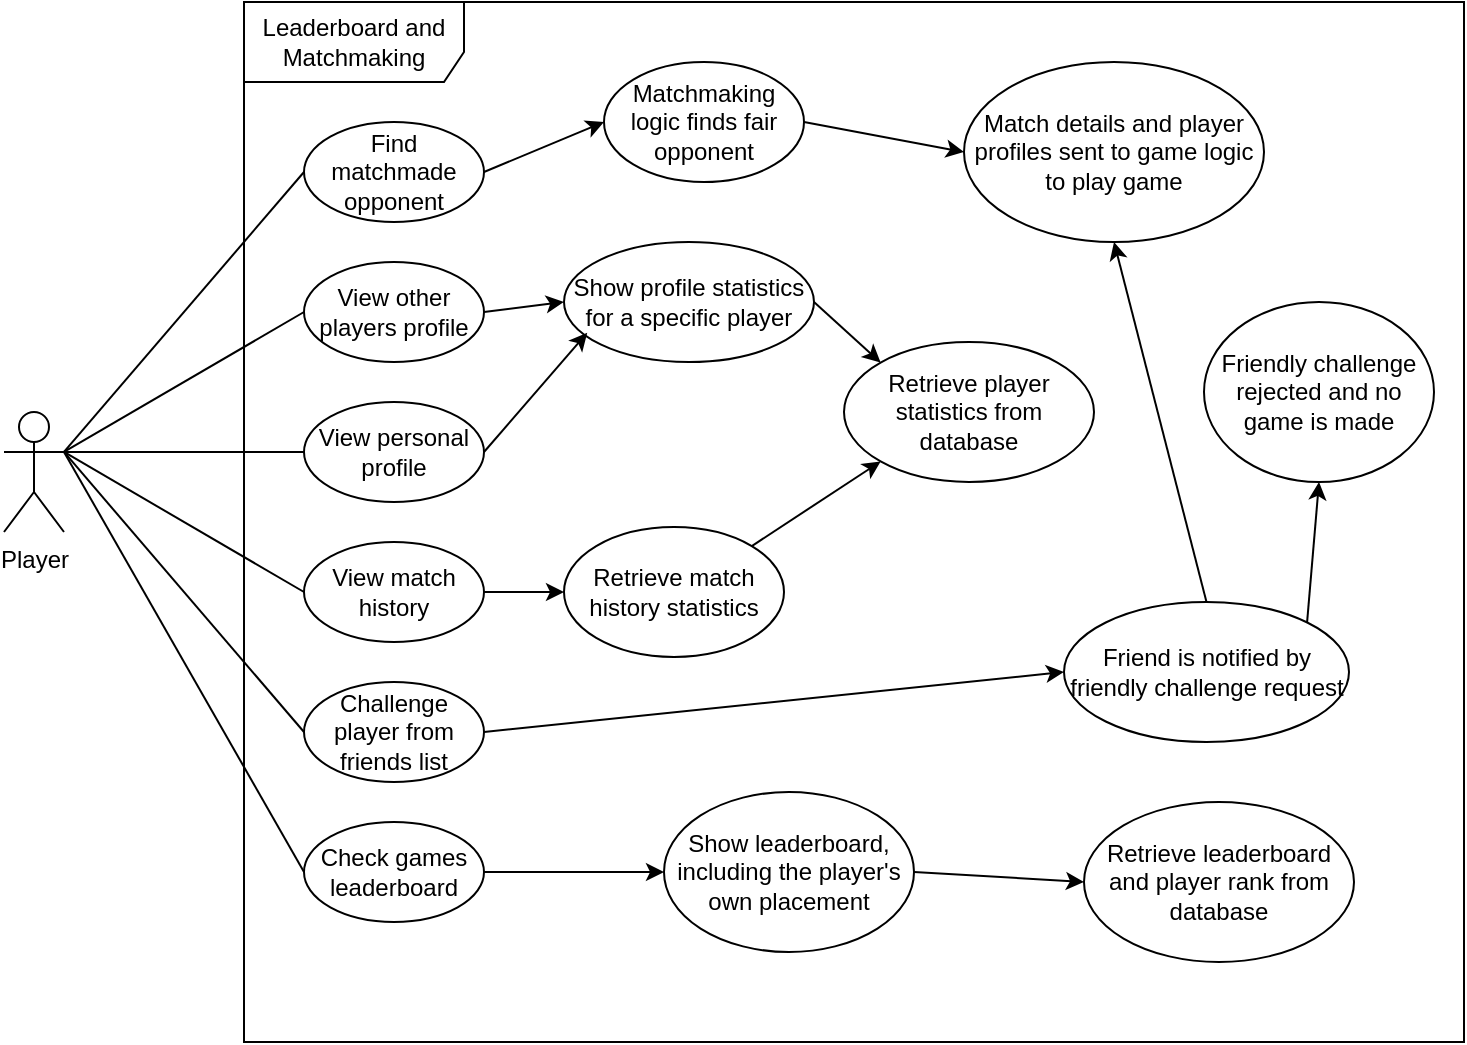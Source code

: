 <?xml version="1.0" encoding="UTF-8"?>
<mxfile version="26.1.0">
  <diagram name="Page-1" id="r8cucDlD3uPagZx595KA">
    <mxGraphModel dx="1178" dy="804" grid="1" gridSize="10" guides="1" tooltips="1" connect="1" arrows="1" fold="1" page="1" pageScale="1" pageWidth="1378" pageHeight="1693" math="0" shadow="0">
      <root>
        <mxCell id="0" />
        <mxCell id="1" parent="0" />
        <mxCell id="vRqvyTJ4AuiLB3XwPCij-26" value="Leaderboard and Matchmaking" style="shape=umlFrame;whiteSpace=wrap;html=1;pointerEvents=0;width=110;height=40;" parent="1" vertex="1">
          <mxGeometry x="360" y="710" width="610" height="520" as="geometry" />
        </mxCell>
        <mxCell id="vRqvyTJ4AuiLB3XwPCij-43" style="rounded=0;orthogonalLoop=1;jettySize=auto;html=1;exitX=1;exitY=0.333;exitDx=0;exitDy=0;exitPerimeter=0;entryX=0;entryY=0.5;entryDx=0;entryDy=0;endArrow=none;startFill=0;" parent="1" source="vRqvyTJ4AuiLB3XwPCij-27" target="vRqvyTJ4AuiLB3XwPCij-28" edge="1">
          <mxGeometry relative="1" as="geometry" />
        </mxCell>
        <mxCell id="vRqvyTJ4AuiLB3XwPCij-47" style="rounded=0;orthogonalLoop=1;jettySize=auto;html=1;exitX=1;exitY=0.333;exitDx=0;exitDy=0;exitPerimeter=0;entryX=0;entryY=0.5;entryDx=0;entryDy=0;endArrow=none;startFill=0;" parent="1" source="vRqvyTJ4AuiLB3XwPCij-27" target="vRqvyTJ4AuiLB3XwPCij-33" edge="1">
          <mxGeometry relative="1" as="geometry" />
        </mxCell>
        <mxCell id="vRqvyTJ4AuiLB3XwPCij-48" style="rounded=0;orthogonalLoop=1;jettySize=auto;html=1;exitX=1;exitY=0.333;exitDx=0;exitDy=0;exitPerimeter=0;entryX=0;entryY=0.5;entryDx=0;entryDy=0;endArrow=none;startFill=0;" parent="1" source="vRqvyTJ4AuiLB3XwPCij-27" target="vRqvyTJ4AuiLB3XwPCij-32" edge="1">
          <mxGeometry relative="1" as="geometry" />
        </mxCell>
        <mxCell id="vRqvyTJ4AuiLB3XwPCij-49" style="rounded=0;orthogonalLoop=1;jettySize=auto;html=1;exitX=1;exitY=0.333;exitDx=0;exitDy=0;exitPerimeter=0;entryX=0;entryY=0.5;entryDx=0;entryDy=0;endArrow=none;startFill=0;" parent="1" source="vRqvyTJ4AuiLB3XwPCij-27" target="vRqvyTJ4AuiLB3XwPCij-40" edge="1">
          <mxGeometry relative="1" as="geometry" />
        </mxCell>
        <mxCell id="vRqvyTJ4AuiLB3XwPCij-50" style="rounded=0;orthogonalLoop=1;jettySize=auto;html=1;exitX=1;exitY=0.333;exitDx=0;exitDy=0;exitPerimeter=0;entryX=0;entryY=0.5;entryDx=0;entryDy=0;endArrow=none;startFill=0;" parent="1" source="vRqvyTJ4AuiLB3XwPCij-27" target="vRqvyTJ4AuiLB3XwPCij-36" edge="1">
          <mxGeometry relative="1" as="geometry" />
        </mxCell>
        <mxCell id="vRqvyTJ4AuiLB3XwPCij-71" style="rounded=0;orthogonalLoop=1;jettySize=auto;html=1;exitX=1;exitY=0.333;exitDx=0;exitDy=0;exitPerimeter=0;entryX=0;entryY=0.5;entryDx=0;entryDy=0;endArrow=none;startFill=0;" parent="1" source="vRqvyTJ4AuiLB3XwPCij-27" target="vRqvyTJ4AuiLB3XwPCij-70" edge="1">
          <mxGeometry relative="1" as="geometry" />
        </mxCell>
        <mxCell id="vRqvyTJ4AuiLB3XwPCij-27" value="Player" style="shape=umlActor;verticalLabelPosition=bottom;verticalAlign=top;html=1;" parent="1" vertex="1">
          <mxGeometry x="240" y="915" width="30" height="60" as="geometry" />
        </mxCell>
        <mxCell id="vRqvyTJ4AuiLB3XwPCij-28" value="Find matchmade opponent" style="ellipse;whiteSpace=wrap;html=1;" parent="1" vertex="1">
          <mxGeometry x="390" y="770" width="90" height="50" as="geometry" />
        </mxCell>
        <mxCell id="vRqvyTJ4AuiLB3XwPCij-32" value="Check games leaderboard&lt;span style=&quot;color: rgba(0, 0, 0, 0); font-family: monospace; font-size: 0px; text-align: start; text-wrap-mode: nowrap;&quot;&gt;%3CmxGraphModel%3E%3Croot%3E%3CmxCell%20id%3D%220%22%2F%3E%3CmxCell%20id%3D%221%22%20parent%3D%220%22%2F%3E%3CmxCell%20id%3D%222%22%20value%3D%22login%22%20style%3D%22ellipse%3BwhiteSpace%3Dwrap%3Bhtml%3D1%3B%22%20vertex%3D%221%22%20parent%3D%221%22%3E%3CmxGeometry%20x%3D%22420%22%20y%3D%22320%22%20width%3D%2290%22%20height%3D%2250%22%20as%3D%22geometry%22%2F%3E%3C%2FmxCell%3E%3C%2Froot%3E%3C%2FmxGraphModel%3E&lt;/span&gt;&lt;span style=&quot;color: rgba(0, 0, 0, 0); font-family: monospace; font-size: 0px; text-align: start; text-wrap-mode: nowrap;&quot;&gt;%3CmxGraphModel%3E%3Croot%3E%3CmxCell%20id%3D%220%22%2F%3E%3CmxCell%20id%3D%221%22%20parent%3D%220%22%2F%3E%3CmxCell%20id%3D%222%22%20value%3D%22login%22%20style%3D%22ellipse%3BwhiteSpace%3Dwrap%3Bhtml%3D1%3B%22%20vertex%3D%221%22%20parent%3D%221%22%3E%3CmxGeometry%20x%3D%22420%22%20y%3D%22320%22%20width%3D%2290%22%20height%3D%2250%22%20as%3D%22geometry%22%2F%3E%3C%2FmxCell%3E%3C%2Froot%3E%3C%2FmxGraphModel%3E&lt;/span&gt;" style="ellipse;whiteSpace=wrap;html=1;" parent="1" vertex="1">
          <mxGeometry x="390" y="1120" width="90" height="50" as="geometry" />
        </mxCell>
        <mxCell id="vRqvyTJ4AuiLB3XwPCij-33" value="View other players profile" style="ellipse;whiteSpace=wrap;html=1;" parent="1" vertex="1">
          <mxGeometry x="390" y="840" width="90" height="50" as="geometry" />
        </mxCell>
        <mxCell id="vRqvyTJ4AuiLB3XwPCij-36" value="View match history" style="ellipse;whiteSpace=wrap;html=1;" parent="1" vertex="1">
          <mxGeometry x="390" y="980" width="90" height="50" as="geometry" />
        </mxCell>
        <mxCell id="vRqvyTJ4AuiLB3XwPCij-40" value="Challenge player from friends list" style="ellipse;whiteSpace=wrap;html=1;" parent="1" vertex="1">
          <mxGeometry x="390" y="1050" width="90" height="50" as="geometry" />
        </mxCell>
        <mxCell id="vRqvyTJ4AuiLB3XwPCij-70" value="View personal profile" style="ellipse;whiteSpace=wrap;html=1;" parent="1" vertex="1">
          <mxGeometry x="390" y="910" width="90" height="50" as="geometry" />
        </mxCell>
        <mxCell id="UgS7PmAXyMimvmcps0D6-3" value="Matchmaking logic finds fair opponent" style="ellipse;whiteSpace=wrap;html=1;" parent="1" vertex="1">
          <mxGeometry x="540" y="740" width="100" height="60" as="geometry" />
        </mxCell>
        <mxCell id="3ndTG3qFuQ8PELkFlzXc-2" value="" style="endArrow=classic;html=1;rounded=0;exitX=1;exitY=0.5;exitDx=0;exitDy=0;entryX=0;entryY=0.5;entryDx=0;entryDy=0;" edge="1" parent="1" source="vRqvyTJ4AuiLB3XwPCij-28" target="UgS7PmAXyMimvmcps0D6-3">
          <mxGeometry relative="1" as="geometry">
            <mxPoint x="540" y="830" as="sourcePoint" />
            <mxPoint x="640" y="830" as="targetPoint" />
          </mxGeometry>
        </mxCell>
        <mxCell id="3ndTG3qFuQ8PELkFlzXc-5" value="" style="endArrow=classic;html=1;rounded=0;exitX=1;exitY=0.5;exitDx=0;exitDy=0;entryX=0;entryY=0.5;entryDx=0;entryDy=0;" edge="1" parent="1" source="UgS7PmAXyMimvmcps0D6-3" target="3ndTG3qFuQ8PELkFlzXc-6">
          <mxGeometry width="50" height="50" relative="1" as="geometry">
            <mxPoint x="660" y="820" as="sourcePoint" />
            <mxPoint x="710" y="770" as="targetPoint" />
          </mxGeometry>
        </mxCell>
        <mxCell id="3ndTG3qFuQ8PELkFlzXc-6" value="Match details and player profiles sent to game logic to play game" style="ellipse;whiteSpace=wrap;html=1;" vertex="1" parent="1">
          <mxGeometry x="720" y="740" width="150" height="90" as="geometry" />
        </mxCell>
        <mxCell id="3ndTG3qFuQ8PELkFlzXc-7" value="Show profile statistics for a specific player" style="ellipse;whiteSpace=wrap;html=1;" vertex="1" parent="1">
          <mxGeometry x="520" y="830" width="125" height="60" as="geometry" />
        </mxCell>
        <mxCell id="3ndTG3qFuQ8PELkFlzXc-8" value="" style="endArrow=classic;html=1;rounded=0;exitX=1;exitY=0.5;exitDx=0;exitDy=0;entryX=0;entryY=0.5;entryDx=0;entryDy=0;" edge="1" parent="1" source="vRqvyTJ4AuiLB3XwPCij-33" target="3ndTG3qFuQ8PELkFlzXc-7">
          <mxGeometry width="50" height="50" relative="1" as="geometry">
            <mxPoint x="500" y="940" as="sourcePoint" />
            <mxPoint x="530" y="880" as="targetPoint" />
          </mxGeometry>
        </mxCell>
        <mxCell id="3ndTG3qFuQ8PELkFlzXc-9" value="" style="endArrow=classic;html=1;rounded=0;exitX=1;exitY=0.5;exitDx=0;exitDy=0;entryX=0.093;entryY=0.756;entryDx=0;entryDy=0;entryPerimeter=0;" edge="1" parent="1" source="vRqvyTJ4AuiLB3XwPCij-70" target="3ndTG3qFuQ8PELkFlzXc-7">
          <mxGeometry width="50" height="50" relative="1" as="geometry">
            <mxPoint x="580" y="990" as="sourcePoint" />
            <mxPoint x="630" y="940" as="targetPoint" />
          </mxGeometry>
        </mxCell>
        <mxCell id="3ndTG3qFuQ8PELkFlzXc-10" value="Retrieve match history statistics" style="ellipse;whiteSpace=wrap;html=1;" vertex="1" parent="1">
          <mxGeometry x="520" y="972.5" width="110" height="65" as="geometry" />
        </mxCell>
        <mxCell id="3ndTG3qFuQ8PELkFlzXc-11" value="" style="endArrow=classic;html=1;rounded=0;entryX=0;entryY=1;entryDx=0;entryDy=0;exitX=1;exitY=0;exitDx=0;exitDy=0;" edge="1" parent="1" source="3ndTG3qFuQ8PELkFlzXc-10" target="3ndTG3qFuQ8PELkFlzXc-13">
          <mxGeometry width="50" height="50" relative="1" as="geometry">
            <mxPoint x="580" y="990" as="sourcePoint" />
            <mxPoint x="630" y="940" as="targetPoint" />
          </mxGeometry>
        </mxCell>
        <mxCell id="3ndTG3qFuQ8PELkFlzXc-12" value="" style="endArrow=classic;html=1;rounded=0;exitX=1;exitY=0.5;exitDx=0;exitDy=0;entryX=0;entryY=0.5;entryDx=0;entryDy=0;" edge="1" parent="1" source="vRqvyTJ4AuiLB3XwPCij-36" target="3ndTG3qFuQ8PELkFlzXc-10">
          <mxGeometry width="50" height="50" relative="1" as="geometry">
            <mxPoint x="490" y="1030" as="sourcePoint" />
            <mxPoint x="540" y="980" as="targetPoint" />
          </mxGeometry>
        </mxCell>
        <mxCell id="3ndTG3qFuQ8PELkFlzXc-13" value="Retrieve player statistics from database" style="ellipse;whiteSpace=wrap;html=1;" vertex="1" parent="1">
          <mxGeometry x="660" y="880" width="125" height="70" as="geometry" />
        </mxCell>
        <mxCell id="3ndTG3qFuQ8PELkFlzXc-14" value="" style="endArrow=classic;html=1;rounded=0;exitX=1;exitY=0.5;exitDx=0;exitDy=0;entryX=0;entryY=0;entryDx=0;entryDy=0;" edge="1" parent="1" source="3ndTG3qFuQ8PELkFlzXc-7" target="3ndTG3qFuQ8PELkFlzXc-13">
          <mxGeometry width="50" height="50" relative="1" as="geometry">
            <mxPoint x="580" y="990" as="sourcePoint" />
            <mxPoint x="630" y="940" as="targetPoint" />
          </mxGeometry>
        </mxCell>
        <mxCell id="3ndTG3qFuQ8PELkFlzXc-15" value="Friend is notified by friendly challenge request" style="ellipse;whiteSpace=wrap;html=1;" vertex="1" parent="1">
          <mxGeometry x="770" y="1010" width="142.5" height="70" as="geometry" />
        </mxCell>
        <mxCell id="3ndTG3qFuQ8PELkFlzXc-16" value="" style="endArrow=classic;html=1;rounded=0;exitX=1;exitY=0.5;exitDx=0;exitDy=0;entryX=0;entryY=0.5;entryDx=0;entryDy=0;" edge="1" parent="1" source="vRqvyTJ4AuiLB3XwPCij-40" target="3ndTG3qFuQ8PELkFlzXc-15">
          <mxGeometry width="50" height="50" relative="1" as="geometry">
            <mxPoint x="580" y="1110" as="sourcePoint" />
            <mxPoint x="630" y="1060" as="targetPoint" />
          </mxGeometry>
        </mxCell>
        <mxCell id="3ndTG3qFuQ8PELkFlzXc-17" value="" style="endArrow=classic;html=1;rounded=0;exitX=0.5;exitY=0;exitDx=0;exitDy=0;entryX=0.5;entryY=1;entryDx=0;entryDy=0;" edge="1" parent="1" source="3ndTG3qFuQ8PELkFlzXc-15" target="3ndTG3qFuQ8PELkFlzXc-6">
          <mxGeometry width="50" height="50" relative="1" as="geometry">
            <mxPoint x="880" y="990" as="sourcePoint" />
            <mxPoint x="930" y="940" as="targetPoint" />
          </mxGeometry>
        </mxCell>
        <mxCell id="3ndTG3qFuQ8PELkFlzXc-18" value="Friendly challenge rejected and no game is made" style="ellipse;whiteSpace=wrap;html=1;" vertex="1" parent="1">
          <mxGeometry x="840" y="860" width="115" height="90" as="geometry" />
        </mxCell>
        <mxCell id="3ndTG3qFuQ8PELkFlzXc-19" value="" style="endArrow=classic;html=1;rounded=0;exitX=1;exitY=0;exitDx=0;exitDy=0;entryX=0.5;entryY=1;entryDx=0;entryDy=0;" edge="1" parent="1" source="3ndTG3qFuQ8PELkFlzXc-15" target="3ndTG3qFuQ8PELkFlzXc-18">
          <mxGeometry width="50" height="50" relative="1" as="geometry">
            <mxPoint x="890" y="1010" as="sourcePoint" />
            <mxPoint x="940" y="960" as="targetPoint" />
          </mxGeometry>
        </mxCell>
        <mxCell id="3ndTG3qFuQ8PELkFlzXc-20" value="Show leaderboard, including the player&#39;s own placement" style="ellipse;whiteSpace=wrap;html=1;" vertex="1" parent="1">
          <mxGeometry x="570" y="1105" width="125" height="80" as="geometry" />
        </mxCell>
        <mxCell id="3ndTG3qFuQ8PELkFlzXc-21" value="" style="endArrow=classic;html=1;rounded=0;exitX=1;exitY=0.5;exitDx=0;exitDy=0;entryX=0;entryY=0.5;entryDx=0;entryDy=0;" edge="1" parent="1" source="vRqvyTJ4AuiLB3XwPCij-32" target="3ndTG3qFuQ8PELkFlzXc-20">
          <mxGeometry width="50" height="50" relative="1" as="geometry">
            <mxPoint x="580" y="1110" as="sourcePoint" />
            <mxPoint x="630" y="1060" as="targetPoint" />
          </mxGeometry>
        </mxCell>
        <mxCell id="3ndTG3qFuQ8PELkFlzXc-22" value="Retrieve leaderboard and player rank from database" style="ellipse;whiteSpace=wrap;html=1;" vertex="1" parent="1">
          <mxGeometry x="780" y="1110" width="135" height="80" as="geometry" />
        </mxCell>
        <mxCell id="3ndTG3qFuQ8PELkFlzXc-23" value="" style="endArrow=classic;html=1;rounded=0;exitX=1;exitY=0.5;exitDx=0;exitDy=0;entryX=0;entryY=0.5;entryDx=0;entryDy=0;" edge="1" parent="1" source="3ndTG3qFuQ8PELkFlzXc-20" target="3ndTG3qFuQ8PELkFlzXc-22">
          <mxGeometry width="50" height="50" relative="1" as="geometry">
            <mxPoint x="580" y="1110" as="sourcePoint" />
            <mxPoint x="630" y="1060" as="targetPoint" />
          </mxGeometry>
        </mxCell>
      </root>
    </mxGraphModel>
  </diagram>
</mxfile>
